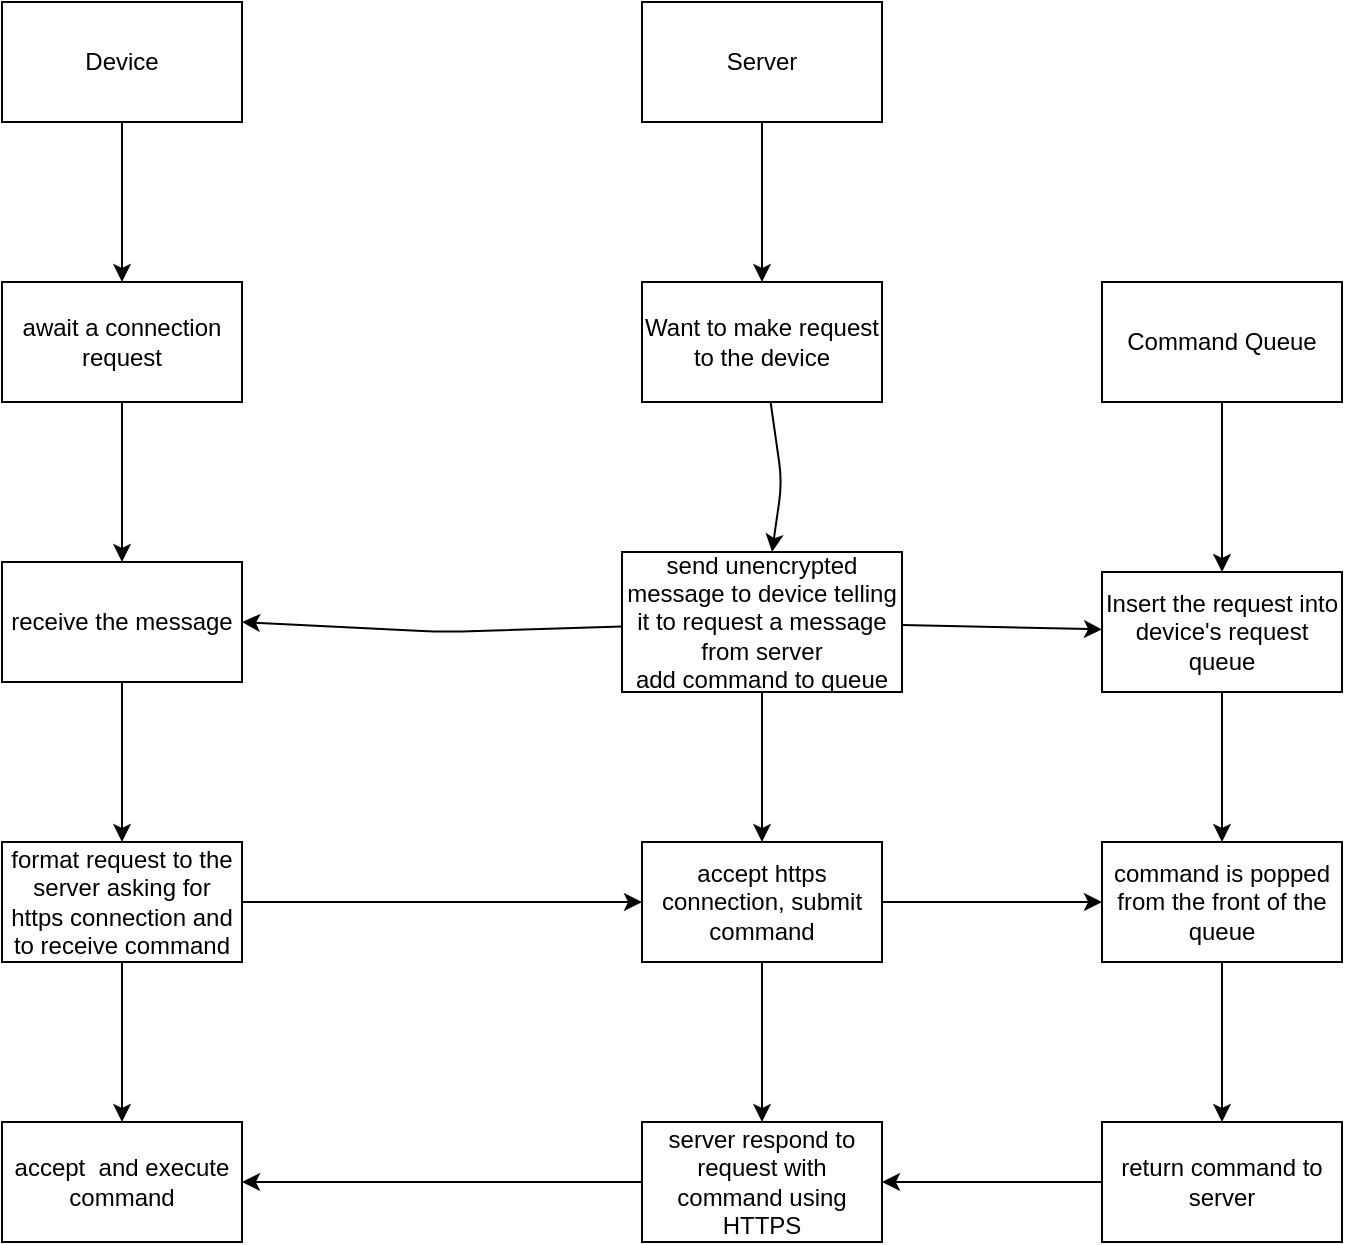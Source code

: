 <mxfile>
    <diagram id="P-lVmv8kWcT9oSesm0bN" name="Page-1">
        <mxGraphModel dx="1316" dy="482" grid="1" gridSize="10" guides="1" tooltips="1" connect="1" arrows="1" fold="1" page="1" pageScale="1" pageWidth="5000" pageHeight="5000" math="0" shadow="0">
            <root>
                <mxCell id="0"/>
                <mxCell id="1" parent="0"/>
                <mxCell id="9" value="" style="edgeStyle=none;html=1;" edge="1" parent="1" source="2" target="8">
                    <mxGeometry relative="1" as="geometry"/>
                </mxCell>
                <mxCell id="2" value="Device" style="rounded=0;whiteSpace=wrap;html=1;" vertex="1" parent="1">
                    <mxGeometry x="80" y="40" width="120" height="60" as="geometry"/>
                </mxCell>
                <mxCell id="5" value="" style="edgeStyle=none;html=1;" edge="1" parent="1" source="3" target="4">
                    <mxGeometry relative="1" as="geometry"/>
                </mxCell>
                <mxCell id="3" value="Server" style="rounded=0;whiteSpace=wrap;html=1;" vertex="1" parent="1">
                    <mxGeometry x="400" y="40" width="120" height="60" as="geometry"/>
                </mxCell>
                <mxCell id="7" value="" style="edgeStyle=none;html=1;" edge="1" parent="1" source="4" target="6">
                    <mxGeometry relative="1" as="geometry">
                        <Array as="points">
                            <mxPoint x="470" y="280"/>
                        </Array>
                    </mxGeometry>
                </mxCell>
                <mxCell id="4" value="Want to make request to the device" style="rounded=0;whiteSpace=wrap;html=1;" vertex="1" parent="1">
                    <mxGeometry x="400" y="180" width="120" height="60" as="geometry"/>
                </mxCell>
                <mxCell id="12" style="edgeStyle=none;html=1;entryX=1;entryY=0.5;entryDx=0;entryDy=0;" edge="1" parent="1" source="6" target="10">
                    <mxGeometry relative="1" as="geometry">
                        <Array as="points">
                            <mxPoint x="300" y="355"/>
                        </Array>
                    </mxGeometry>
                </mxCell>
                <mxCell id="17" style="edgeStyle=none;html=1;entryX=0.5;entryY=0;entryDx=0;entryDy=0;" edge="1" parent="1" source="6" target="15">
                    <mxGeometry relative="1" as="geometry">
                        <Array as="points">
                            <mxPoint x="460" y="420"/>
                        </Array>
                    </mxGeometry>
                </mxCell>
                <mxCell id="19" value="" style="edgeStyle=none;html=1;" edge="1" parent="1" source="6" target="18">
                    <mxGeometry relative="1" as="geometry"/>
                </mxCell>
                <mxCell id="6" value="send unencrypted message to device telling it to request a message from server&lt;br&gt;add command to queue" style="whiteSpace=wrap;html=1;rounded=0;" vertex="1" parent="1">
                    <mxGeometry x="390" y="315" width="140" height="70" as="geometry"/>
                </mxCell>
                <mxCell id="11" value="" style="edgeStyle=none;html=1;" edge="1" parent="1" source="8" target="10">
                    <mxGeometry relative="1" as="geometry"/>
                </mxCell>
                <mxCell id="8" value="await a connection request" style="whiteSpace=wrap;html=1;rounded=0;" vertex="1" parent="1">
                    <mxGeometry x="80" y="180" width="120" height="60" as="geometry"/>
                </mxCell>
                <mxCell id="14" value="" style="edgeStyle=none;html=1;" edge="1" parent="1" source="10" target="13">
                    <mxGeometry relative="1" as="geometry"/>
                </mxCell>
                <mxCell id="10" value="receive the message" style="whiteSpace=wrap;html=1;rounded=0;" vertex="1" parent="1">
                    <mxGeometry x="80" y="320" width="120" height="60" as="geometry"/>
                </mxCell>
                <mxCell id="16" value="" style="edgeStyle=none;html=1;" edge="1" parent="1" source="13" target="15">
                    <mxGeometry relative="1" as="geometry"/>
                </mxCell>
                <mxCell id="30" value="" style="edgeStyle=none;html=1;" edge="1" parent="1" source="13" target="28">
                    <mxGeometry relative="1" as="geometry"/>
                </mxCell>
                <mxCell id="13" value="format request to the server asking for https connection and to receive command" style="whiteSpace=wrap;html=1;rounded=0;" vertex="1" parent="1">
                    <mxGeometry x="80" y="460" width="120" height="60" as="geometry"/>
                </mxCell>
                <mxCell id="22" value="" style="edgeStyle=none;html=1;" edge="1" parent="1" source="15" target="20">
                    <mxGeometry relative="1" as="geometry"/>
                </mxCell>
                <mxCell id="26" value="" style="edgeStyle=none;html=1;" edge="1" parent="1" source="15" target="25">
                    <mxGeometry relative="1" as="geometry"/>
                </mxCell>
                <mxCell id="15" value="accept https connection, submit command" style="whiteSpace=wrap;html=1;rounded=0;" vertex="1" parent="1">
                    <mxGeometry x="400" y="460" width="120" height="60" as="geometry"/>
                </mxCell>
                <mxCell id="21" value="" style="edgeStyle=none;html=1;" edge="1" parent="1" source="18" target="20">
                    <mxGeometry relative="1" as="geometry"/>
                </mxCell>
                <mxCell id="18" value="Insert the request into device's request queue" style="whiteSpace=wrap;html=1;rounded=0;" vertex="1" parent="1">
                    <mxGeometry x="630" y="325" width="120" height="60" as="geometry"/>
                </mxCell>
                <mxCell id="24" value="" style="edgeStyle=none;html=1;" edge="1" parent="1" source="20" target="23">
                    <mxGeometry relative="1" as="geometry"/>
                </mxCell>
                <mxCell id="20" value="command is popped from the front of the queue" style="whiteSpace=wrap;html=1;rounded=0;" vertex="1" parent="1">
                    <mxGeometry x="630" y="460" width="120" height="60" as="geometry"/>
                </mxCell>
                <mxCell id="27" value="" style="edgeStyle=none;html=1;" edge="1" parent="1" source="23" target="25">
                    <mxGeometry relative="1" as="geometry"/>
                </mxCell>
                <mxCell id="23" value="return command to server" style="whiteSpace=wrap;html=1;rounded=0;" vertex="1" parent="1">
                    <mxGeometry x="630" y="600" width="120" height="60" as="geometry"/>
                </mxCell>
                <mxCell id="29" value="" style="edgeStyle=none;html=1;" edge="1" parent="1" source="25" target="28">
                    <mxGeometry relative="1" as="geometry"/>
                </mxCell>
                <mxCell id="25" value="server respond to request with command using HTTPS" style="whiteSpace=wrap;html=1;rounded=0;" vertex="1" parent="1">
                    <mxGeometry x="400" y="600" width="120" height="60" as="geometry"/>
                </mxCell>
                <mxCell id="28" value="accept&amp;nbsp; and execute command" style="whiteSpace=wrap;html=1;rounded=0;" vertex="1" parent="1">
                    <mxGeometry x="80" y="600" width="120" height="60" as="geometry"/>
                </mxCell>
                <mxCell id="32" value="" style="edgeStyle=none;html=1;" edge="1" parent="1" source="31" target="18">
                    <mxGeometry relative="1" as="geometry"/>
                </mxCell>
                <mxCell id="31" value="Command Queue" style="rounded=0;whiteSpace=wrap;html=1;" vertex="1" parent="1">
                    <mxGeometry x="630" y="180" width="120" height="60" as="geometry"/>
                </mxCell>
            </root>
        </mxGraphModel>
    </diagram>
</mxfile>